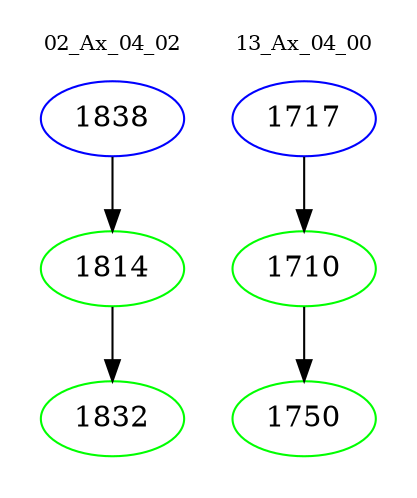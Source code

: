 digraph{
subgraph cluster_0 {
color = white
label = "02_Ax_04_02";
fontsize=10;
T0_1838 [label="1838", color="blue"]
T0_1838 -> T0_1814 [color="black"]
T0_1814 [label="1814", color="green"]
T0_1814 -> T0_1832 [color="black"]
T0_1832 [label="1832", color="green"]
}
subgraph cluster_1 {
color = white
label = "13_Ax_04_00";
fontsize=10;
T1_1717 [label="1717", color="blue"]
T1_1717 -> T1_1710 [color="black"]
T1_1710 [label="1710", color="green"]
T1_1710 -> T1_1750 [color="black"]
T1_1750 [label="1750", color="green"]
}
}
